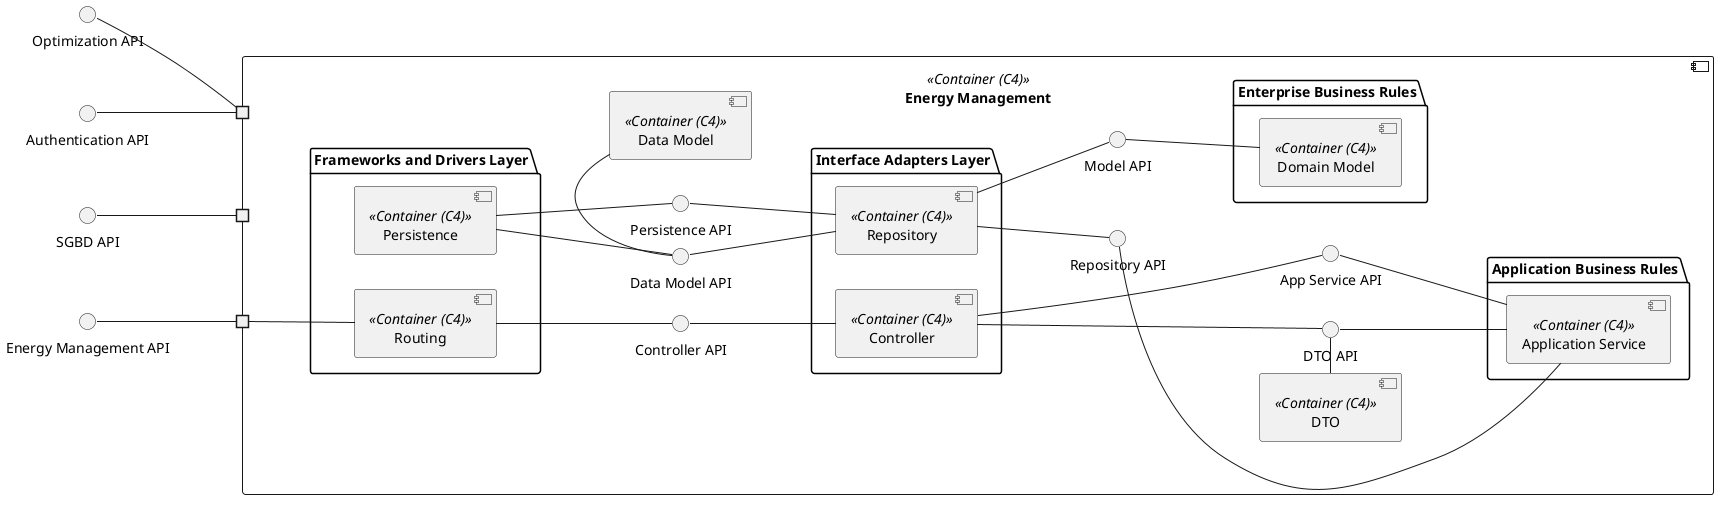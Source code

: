 ```plantuml
@startuml
    skinparam linetype normal
    left to right direction
    component EM as "Energy Management" <<Container (C4)>>{
        port p1 as " "
        port p2 as " "
        port p3 as " "
        
        folder FD as "Frameworks and Drivers Layer"{
            component Routing <<Container (C4)>>
            component Persistence <<Container (C4)>>
        }
        interface Controller_API as "Controller API"
        interface DMAPI as "Data Model API"
        interface PAPI as "Persistence API"
        Persistence -right- PAPI
        
        component Data_Model as "Data Model" <<Container (C4)>>
        Persistence -- DMAPI
        DMAPI -right- Data_Model
        folder IA as "Interface Adapters Layer"{
            component Controller <<Container (C4)>>
            component Repository <<Container (C4)>>
        }
        interface REPOAPI as "Repository API"

        folder AB as "Application Business Rules"{
            component AS as "Application Service" <<Container (C4)>>
        }
        Repository -- REPOAPI
        REPOAPI -- AS

        interface ASAPI as "App Service API"

        Controller --- ASAPI
        ASAPI -- AS

        interface DTOAPI as "DTO API"

        component DTO <<Container (C4)>>

        folder EB as "Enterprise Business Rules"{
            component DomainModel as "Domain Model" <<Container (C4)>>
        }

        interface ModelAPI as "Model API"

        Repository -- ModelAPI
        ModelAPI -- DomainModel
        Controller -- DTOAPI
        DTOAPI -- AS
        DTOAPI -left- DTO
        DMAPI -- Repository
        PAPI -- Repository
        Routing -right- Controller_API
        Controller_API -- Controller
    }
    interface AuthAPI as "Authentication API"
    interface OptimizationAPI as "Optimization API"
    interface EMAPI as "Energy Management API"
    p1 -up- EMAPI
    interface SGBDAPI as "SGBD API"
    p2 -up- SGBDAPI
    p1 -- Routing
    p3 -up- AuthAPI
    p3 -up- OptimizationAPI
@enduml